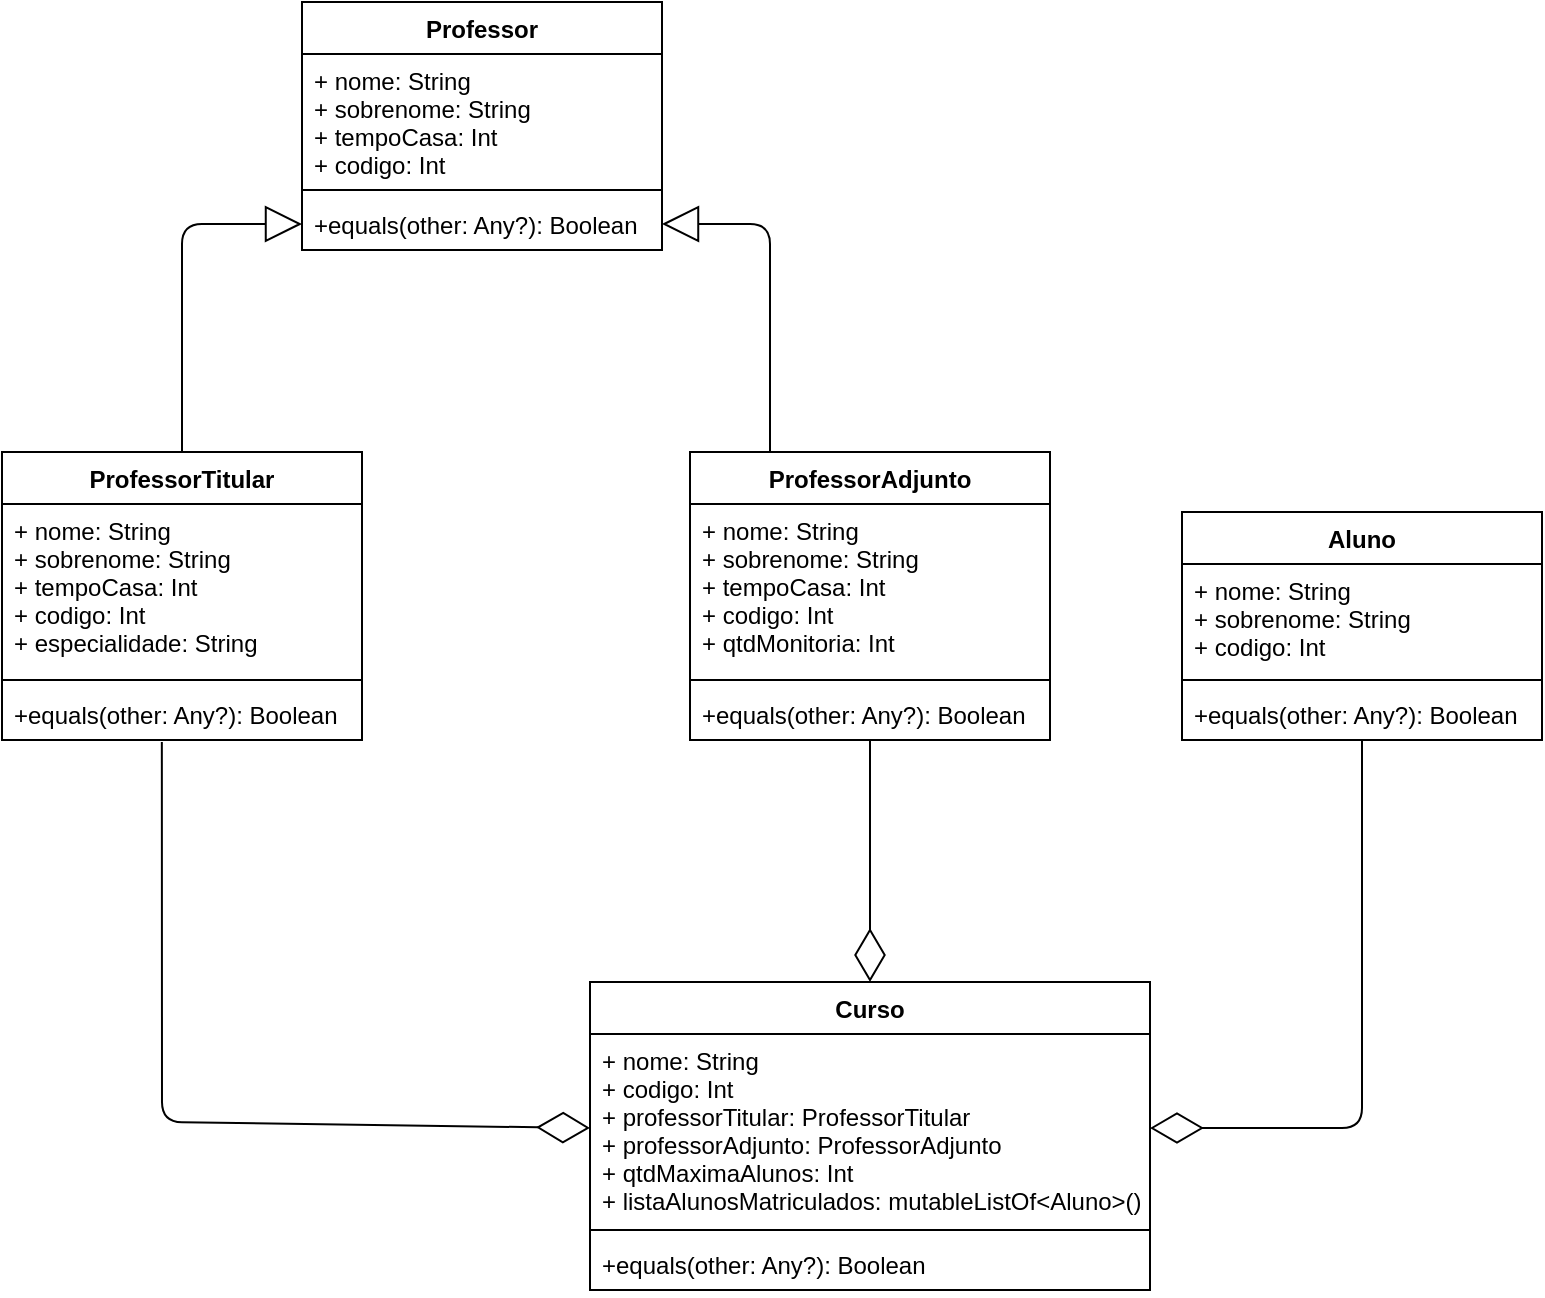<mxfile version="13.7.3" type="device"><diagram id="W5bJ98WTCNUcFuQnqq-C" name="Página-1"><mxGraphModel dx="2106" dy="729" grid="1" gridSize="10" guides="1" tooltips="1" connect="1" arrows="1" fold="1" page="1" pageScale="1" pageWidth="827" pageHeight="1169" math="0" shadow="0"><root><mxCell id="0"/><mxCell id="1" parent="0"/><mxCell id="LvydxnMANj6FS6Y2i7AE-9" value="Professor" style="swimlane;fontStyle=1;align=center;verticalAlign=top;childLayout=stackLayout;horizontal=1;startSize=26;horizontalStack=0;resizeParent=1;resizeParentMax=0;resizeLast=0;collapsible=1;marginBottom=0;" vertex="1" parent="1"><mxGeometry x="180" y="40" width="180" height="124" as="geometry"/></mxCell><mxCell id="LvydxnMANj6FS6Y2i7AE-10" value="+ nome: String&#10;+ sobrenome: String&#10;+ tempoCasa: Int&#10;+ codigo: Int" style="text;strokeColor=none;fillColor=none;align=left;verticalAlign=top;spacingLeft=4;spacingRight=4;overflow=hidden;rotatable=0;points=[[0,0.5],[1,0.5]];portConstraint=eastwest;" vertex="1" parent="LvydxnMANj6FS6Y2i7AE-9"><mxGeometry y="26" width="180" height="64" as="geometry"/></mxCell><mxCell id="LvydxnMANj6FS6Y2i7AE-11" value="" style="line;strokeWidth=1;fillColor=none;align=left;verticalAlign=middle;spacingTop=-1;spacingLeft=3;spacingRight=3;rotatable=0;labelPosition=right;points=[];portConstraint=eastwest;" vertex="1" parent="LvydxnMANj6FS6Y2i7AE-9"><mxGeometry y="90" width="180" height="8" as="geometry"/></mxCell><mxCell id="LvydxnMANj6FS6Y2i7AE-12" value="+equals(other: Any?): Boolean " style="text;strokeColor=none;fillColor=none;align=left;verticalAlign=top;spacingLeft=4;spacingRight=4;overflow=hidden;rotatable=0;points=[[0,0.5],[1,0.5]];portConstraint=eastwest;" vertex="1" parent="LvydxnMANj6FS6Y2i7AE-9"><mxGeometry y="98" width="180" height="26" as="geometry"/></mxCell><mxCell id="LvydxnMANj6FS6Y2i7AE-21" value="" style="endArrow=block;endSize=16;endFill=0;html=1;exitX=0.5;exitY=0;exitDx=0;exitDy=0;entryX=0;entryY=0.5;entryDx=0;entryDy=0;" edge="1" parent="1" source="LvydxnMANj6FS6Y2i7AE-13" target="LvydxnMANj6FS6Y2i7AE-12"><mxGeometry width="160" relative="1" as="geometry"><mxPoint x="610" y="320" as="sourcePoint"/><mxPoint x="770" y="320" as="targetPoint"/><Array as="points"><mxPoint x="120" y="151"/></Array></mxGeometry></mxCell><mxCell id="LvydxnMANj6FS6Y2i7AE-13" value="ProfessorTitular" style="swimlane;fontStyle=1;align=center;verticalAlign=top;childLayout=stackLayout;horizontal=1;startSize=26;horizontalStack=0;resizeParent=1;resizeParentMax=0;resizeLast=0;collapsible=1;marginBottom=0;" vertex="1" parent="1"><mxGeometry x="30" y="265" width="180" height="144" as="geometry"/></mxCell><mxCell id="LvydxnMANj6FS6Y2i7AE-14" value="+ nome: String&#10;+ sobrenome: String&#10;+ tempoCasa: Int&#10;+ codigo: Int&#10;+ especialidade: String" style="text;strokeColor=none;fillColor=none;align=left;verticalAlign=top;spacingLeft=4;spacingRight=4;overflow=hidden;rotatable=0;points=[[0,0.5],[1,0.5]];portConstraint=eastwest;" vertex="1" parent="LvydxnMANj6FS6Y2i7AE-13"><mxGeometry y="26" width="180" height="84" as="geometry"/></mxCell><mxCell id="LvydxnMANj6FS6Y2i7AE-15" value="" style="line;strokeWidth=1;fillColor=none;align=left;verticalAlign=middle;spacingTop=-1;spacingLeft=3;spacingRight=3;rotatable=0;labelPosition=right;points=[];portConstraint=eastwest;" vertex="1" parent="LvydxnMANj6FS6Y2i7AE-13"><mxGeometry y="110" width="180" height="8" as="geometry"/></mxCell><mxCell id="LvydxnMANj6FS6Y2i7AE-16" value="+equals(other: Any?): Boolean " style="text;strokeColor=none;fillColor=none;align=left;verticalAlign=top;spacingLeft=4;spacingRight=4;overflow=hidden;rotatable=0;points=[[0,0.5],[1,0.5]];portConstraint=eastwest;" vertex="1" parent="LvydxnMANj6FS6Y2i7AE-13"><mxGeometry y="118" width="180" height="26" as="geometry"/></mxCell><mxCell id="LvydxnMANj6FS6Y2i7AE-22" value="" style="endArrow=block;endSize=16;endFill=0;html=1;exitX=0.5;exitY=0;exitDx=0;exitDy=0;entryX=1;entryY=0.5;entryDx=0;entryDy=0;" edge="1" parent="1" target="LvydxnMANj6FS6Y2i7AE-12"><mxGeometry width="160" relative="1" as="geometry"><mxPoint x="414" y="265" as="sourcePoint"/><mxPoint x="474" y="151" as="targetPoint"/><Array as="points"><mxPoint x="414" y="151"/></Array></mxGeometry></mxCell><mxCell id="LvydxnMANj6FS6Y2i7AE-5" value="Curso" style="swimlane;fontStyle=1;align=center;verticalAlign=top;childLayout=stackLayout;horizontal=1;startSize=26;horizontalStack=0;resizeParent=1;resizeParentMax=0;resizeLast=0;collapsible=1;marginBottom=0;" vertex="1" parent="1"><mxGeometry x="324" y="530" width="280" height="154" as="geometry"/></mxCell><mxCell id="LvydxnMANj6FS6Y2i7AE-6" value="+ nome: String&#10;+ codigo: Int&#10;+ professorTitular: ProfessorTitular&#10;+ professorAdjunto: ProfessorAdjunto&#10;+ qtdMaximaAlunos: Int&#10;+ listaAlunosMatriculados: mutableListOf&lt;Aluno&gt;()" style="text;strokeColor=none;fillColor=none;align=left;verticalAlign=top;spacingLeft=4;spacingRight=4;overflow=hidden;rotatable=0;points=[[0,0.5],[1,0.5]];portConstraint=eastwest;" vertex="1" parent="LvydxnMANj6FS6Y2i7AE-5"><mxGeometry y="26" width="280" height="94" as="geometry"/></mxCell><mxCell id="LvydxnMANj6FS6Y2i7AE-7" value="" style="line;strokeWidth=1;fillColor=none;align=left;verticalAlign=middle;spacingTop=-1;spacingLeft=3;spacingRight=3;rotatable=0;labelPosition=right;points=[];portConstraint=eastwest;" vertex="1" parent="LvydxnMANj6FS6Y2i7AE-5"><mxGeometry y="120" width="280" height="8" as="geometry"/></mxCell><mxCell id="LvydxnMANj6FS6Y2i7AE-8" value="+equals(other: Any?): Boolean " style="text;strokeColor=none;fillColor=none;align=left;verticalAlign=top;spacingLeft=4;spacingRight=4;overflow=hidden;rotatable=0;points=[[0,0.5],[1,0.5]];portConstraint=eastwest;" vertex="1" parent="LvydxnMANj6FS6Y2i7AE-5"><mxGeometry y="128" width="280" height="26" as="geometry"/></mxCell><mxCell id="LvydxnMANj6FS6Y2i7AE-30" value="" style="endArrow=diamondThin;endFill=0;endSize=24;html=1;entryX=0;entryY=0.5;entryDx=0;entryDy=0;exitX=0.444;exitY=1.038;exitDx=0;exitDy=0;exitPerimeter=0;" edge="1" parent="1" source="LvydxnMANj6FS6Y2i7AE-16" target="LvydxnMANj6FS6Y2i7AE-6"><mxGeometry width="160" relative="1" as="geometry"><mxPoint x="100" y="430" as="sourcePoint"/><mxPoint x="270" y="460" as="targetPoint"/><Array as="points"><mxPoint x="110" y="600"/></Array></mxGeometry></mxCell><mxCell id="LvydxnMANj6FS6Y2i7AE-31" value="" style="endArrow=diamondThin;endFill=0;endSize=24;html=1;entryX=0.5;entryY=0;entryDx=0;entryDy=0;" edge="1" parent="1" source="LvydxnMANj6FS6Y2i7AE-20" target="LvydxnMANj6FS6Y2i7AE-5"><mxGeometry width="160" relative="1" as="geometry"><mxPoint x="464" y="411" as="sourcePoint"/><mxPoint x="520" y="450" as="targetPoint"/></mxGeometry></mxCell><mxCell id="LvydxnMANj6FS6Y2i7AE-32" value="" style="endArrow=diamondThin;endFill=0;endSize=24;html=1;entryX=1;entryY=0.5;entryDx=0;entryDy=0;" edge="1" parent="1" source="LvydxnMANj6FS6Y2i7AE-4" target="LvydxnMANj6FS6Y2i7AE-6"><mxGeometry width="160" relative="1" as="geometry"><mxPoint x="610" y="450" as="sourcePoint"/><mxPoint x="770" y="450" as="targetPoint"/><Array as="points"><mxPoint x="710" y="603"/></Array></mxGeometry></mxCell><mxCell id="LvydxnMANj6FS6Y2i7AE-17" value="ProfessorAdjunto" style="swimlane;fontStyle=1;align=center;verticalAlign=top;childLayout=stackLayout;horizontal=1;startSize=26;horizontalStack=0;resizeParent=1;resizeParentMax=0;resizeLast=0;collapsible=1;marginBottom=0;" vertex="1" parent="1"><mxGeometry x="374" y="265" width="180" height="144" as="geometry"/></mxCell><mxCell id="LvydxnMANj6FS6Y2i7AE-18" value="+ nome: String&#10;+ sobrenome: String&#10;+ tempoCasa: Int&#10;+ codigo: Int&#10;+ qtdMonitoria: Int" style="text;strokeColor=none;fillColor=none;align=left;verticalAlign=top;spacingLeft=4;spacingRight=4;overflow=hidden;rotatable=0;points=[[0,0.5],[1,0.5]];portConstraint=eastwest;" vertex="1" parent="LvydxnMANj6FS6Y2i7AE-17"><mxGeometry y="26" width="180" height="84" as="geometry"/></mxCell><mxCell id="LvydxnMANj6FS6Y2i7AE-19" value="" style="line;strokeWidth=1;fillColor=none;align=left;verticalAlign=middle;spacingTop=-1;spacingLeft=3;spacingRight=3;rotatable=0;labelPosition=right;points=[];portConstraint=eastwest;" vertex="1" parent="LvydxnMANj6FS6Y2i7AE-17"><mxGeometry y="110" width="180" height="8" as="geometry"/></mxCell><mxCell id="LvydxnMANj6FS6Y2i7AE-20" value="+equals(other: Any?): Boolean " style="text;strokeColor=none;fillColor=none;align=left;verticalAlign=top;spacingLeft=4;spacingRight=4;overflow=hidden;rotatable=0;points=[[0,0.5],[1,0.5]];portConstraint=eastwest;" vertex="1" parent="LvydxnMANj6FS6Y2i7AE-17"><mxGeometry y="118" width="180" height="26" as="geometry"/></mxCell><mxCell id="LvydxnMANj6FS6Y2i7AE-1" value="Aluno" style="swimlane;fontStyle=1;align=center;verticalAlign=top;childLayout=stackLayout;horizontal=1;startSize=26;horizontalStack=0;resizeParent=1;resizeParentMax=0;resizeLast=0;collapsible=1;marginBottom=0;" vertex="1" parent="1"><mxGeometry x="620" y="295" width="180" height="114" as="geometry"/></mxCell><mxCell id="LvydxnMANj6FS6Y2i7AE-2" value="+ nome: String&#10;+ sobrenome: String&#10;+ codigo: Int" style="text;strokeColor=none;fillColor=none;align=left;verticalAlign=top;spacingLeft=4;spacingRight=4;overflow=hidden;rotatable=0;points=[[0,0.5],[1,0.5]];portConstraint=eastwest;" vertex="1" parent="LvydxnMANj6FS6Y2i7AE-1"><mxGeometry y="26" width="180" height="54" as="geometry"/></mxCell><mxCell id="LvydxnMANj6FS6Y2i7AE-3" value="" style="line;strokeWidth=1;fillColor=none;align=left;verticalAlign=middle;spacingTop=-1;spacingLeft=3;spacingRight=3;rotatable=0;labelPosition=right;points=[];portConstraint=eastwest;" vertex="1" parent="LvydxnMANj6FS6Y2i7AE-1"><mxGeometry y="80" width="180" height="8" as="geometry"/></mxCell><mxCell id="LvydxnMANj6FS6Y2i7AE-4" value="+equals(other: Any?): Boolean " style="text;strokeColor=none;fillColor=none;align=left;verticalAlign=top;spacingLeft=4;spacingRight=4;overflow=hidden;rotatable=0;points=[[0,0.5],[1,0.5]];portConstraint=eastwest;" vertex="1" parent="LvydxnMANj6FS6Y2i7AE-1"><mxGeometry y="88" width="180" height="26" as="geometry"/></mxCell></root></mxGraphModel></diagram></mxfile>